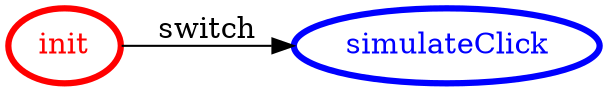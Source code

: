 /*
*
* A GraphViz DOT FSM description 
* Please use a GraphViz visualizer (like http://www.webgraphviz.com)
*  
*/

digraph finite_state_machine {
	rankdir=LR
	size="8,5"
	
	init [ color = red ][ fontcolor = red ][ penwidth = 3 ]
	simulateClick [ color = blue ][ fontcolor = blue ][ penwidth = 3 ]
	
	init -> simulateClick [ label = "switch" ][ color = black ][ fontcolor = black ]
}
